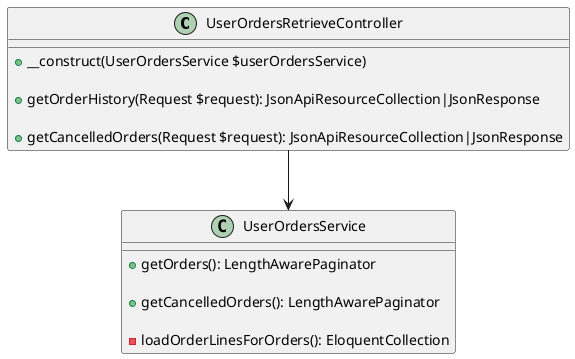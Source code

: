 @startuml

class UserOrdersRetrieveController {
    + __construct(UserOrdersService $userOrdersService)

    + getOrderHistory(Request $request): JsonApiResourceCollection|JsonResponse

    + getCancelledOrders(Request $request): JsonApiResourceCollection|JsonResponse
}

class UserOrdersService {
    + getOrders(): LengthAwarePaginator

    + getCancelledOrders(): LengthAwarePaginator

    - loadOrderLinesForOrders(): EloquentCollection
}

UserOrdersRetrieveController --> UserOrdersService

@enduml